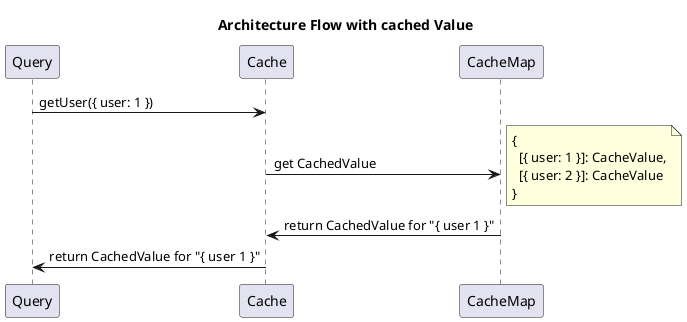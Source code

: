 @startuml "Cached Value"

title
Architecture Flow with cached Value
end title
participant Query
participant Cache
participant CacheMap

Query -> Cache : getUser({ user: 1 })
Cache -> CacheMap : get CachedValue
note right
{
  [{ user: 1 }]: CacheValue,
  [{ user: 2 }]: CacheValue
}
end note
CacheMap -> Cache : return CachedValue for "{ user 1 }"
Cache -> Query : return CachedValue for "{ user 1 }"

@enduml
